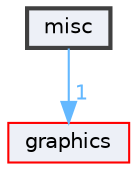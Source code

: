 digraph "misc"
{
 // LATEX_PDF_SIZE
  bgcolor="transparent";
  edge [fontname=Helvetica,fontsize=10,labelfontname=Helvetica,labelfontsize=10];
  node [fontname=Helvetica,fontsize=10,shape=box,height=0.2,width=0.4];
  compound=true
  dir_a52f4d3d586a58b02f3a4ddf0a992157 [label="misc", fillcolor="#edf0f7", color="grey25", style="filled,bold", URL="dir_a52f4d3d586a58b02f3a4ddf0a992157.html",tooltip=""];
  dir_e79632891301b850df87e9c0030293fa [label="graphics", fillcolor="#edf0f7", color="red", style="filled", URL="dir_e79632891301b850df87e9c0030293fa.html",tooltip=""];
  dir_a52f4d3d586a58b02f3a4ddf0a992157->dir_e79632891301b850df87e9c0030293fa [headlabel="1", labeldistance=1.5 headhref="dir_000009_000006.html" href="dir_000009_000006.html" color="steelblue1" fontcolor="steelblue1"];
}
